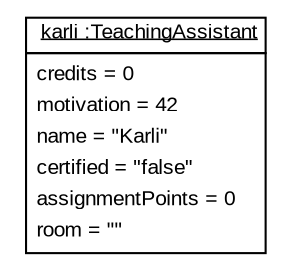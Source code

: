 graph ObjectDiagram {
   node [shape = none, fontsize = 10, fontname = "Arial"];
   edge [fontsize = 10, fontname = "Arial"];
   compound=true;

karli [label=<<table border='0' cellborder='1' cellspacing='0'> <tr> <td href="../examples/org/sdmlib/examples/studyrightWithAssignments/model/TeachingAssistant.java"> <u>karli :TeachingAssistant</u></td></tr><tr><td><table border='0' cellborder='0' cellspacing='0'><tr><td align='left'>credits = 0</td></tr><tr><td align='left'>motivation = 42</td></tr><tr><td align='left'>name = "Karli"</td></tr><tr><td align='left'>certified = "false"</td></tr><tr><td align='left'>assignmentPoints = 0</td></tr><tr><td align='left'>room = ""</td></tr></table></td></tr></table>>];

}
